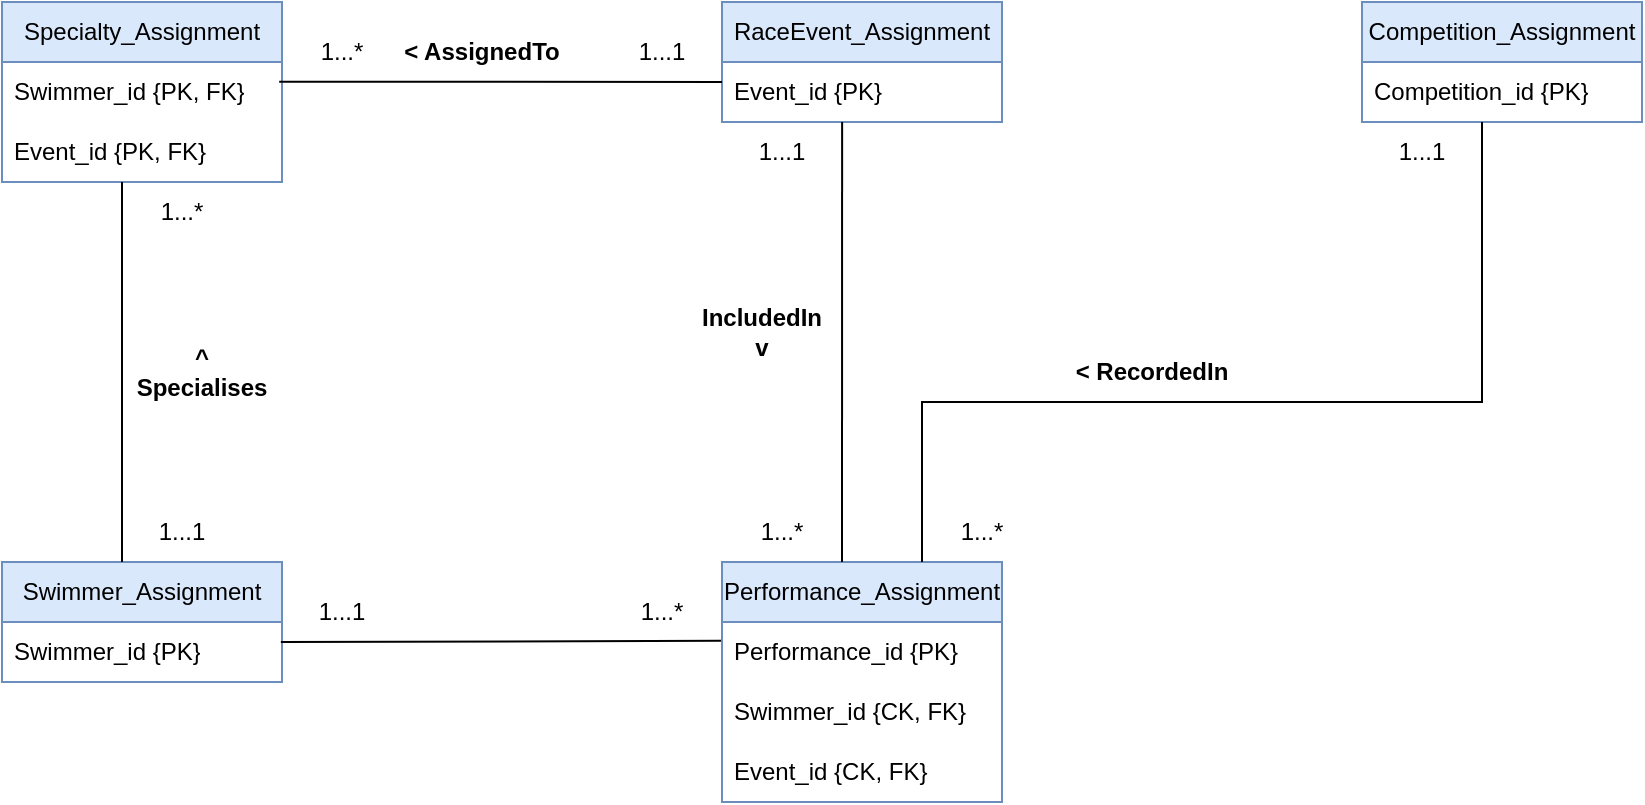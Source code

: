 <mxfile version="21.7.5" type="device">
  <diagram id="waJpu0edEZZizlN4m1Gq" name="Page-1">
    <mxGraphModel dx="2005" dy="694" grid="1" gridSize="10" guides="1" tooltips="1" connect="1" arrows="1" fold="1" page="1" pageScale="1" pageWidth="850" pageHeight="1100" math="0" shadow="0">
      <root>
        <mxCell id="0" />
        <mxCell id="1" parent="0" />
        <mxCell id="SFCwPDroWNbM6d0pitXE-1" value="Swimmer_Assignment" style="swimlane;fontStyle=0;childLayout=stackLayout;horizontal=1;startSize=30;horizontalStack=0;resizeParent=1;resizeParentMax=0;resizeLast=0;collapsible=1;marginBottom=0;whiteSpace=wrap;html=1;fillColor=#dae8fc;strokeColor=#6c8ebf;" vertex="1" parent="1">
          <mxGeometry x="-20" y="400" width="140" height="60" as="geometry" />
        </mxCell>
        <mxCell id="SFCwPDroWNbM6d0pitXE-24" value="" style="endArrow=none;html=1;rounded=0;exitX=-0.002;exitY=0.314;exitDx=0;exitDy=0;exitPerimeter=0;" edge="1" parent="SFCwPDroWNbM6d0pitXE-1" source="SFCwPDroWNbM6d0pitXE-14">
          <mxGeometry width="50" height="50" relative="1" as="geometry">
            <mxPoint x="139.43" y="-150" as="sourcePoint" />
            <mxPoint x="139.43" y="40" as="targetPoint" />
          </mxGeometry>
        </mxCell>
        <mxCell id="SFCwPDroWNbM6d0pitXE-2" value="Swimmer_id {PK}" style="text;strokeColor=none;fillColor=none;align=left;verticalAlign=middle;spacingLeft=4;spacingRight=4;overflow=hidden;points=[[0,0.5],[1,0.5]];portConstraint=eastwest;rotatable=0;whiteSpace=wrap;html=1;" vertex="1" parent="SFCwPDroWNbM6d0pitXE-1">
          <mxGeometry y="30" width="140" height="30" as="geometry" />
        </mxCell>
        <mxCell id="SFCwPDroWNbM6d0pitXE-5" value="RaceEvent_Assignment" style="swimlane;fontStyle=0;childLayout=stackLayout;horizontal=1;startSize=30;horizontalStack=0;resizeParent=1;resizeParentMax=0;resizeLast=0;collapsible=1;marginBottom=0;whiteSpace=wrap;html=1;fillColor=#dae8fc;strokeColor=#6c8ebf;" vertex="1" parent="1">
          <mxGeometry x="340" y="120" width="140" height="60" as="geometry" />
        </mxCell>
        <mxCell id="SFCwPDroWNbM6d0pitXE-6" value="Event_id {PK}" style="text;strokeColor=none;fillColor=none;align=left;verticalAlign=middle;spacingLeft=4;spacingRight=4;overflow=hidden;points=[[0,0.5],[1,0.5]];portConstraint=eastwest;rotatable=0;whiteSpace=wrap;html=1;" vertex="1" parent="SFCwPDroWNbM6d0pitXE-5">
          <mxGeometry y="30" width="140" height="30" as="geometry" />
        </mxCell>
        <mxCell id="SFCwPDroWNbM6d0pitXE-9" value="Competition_Assignment" style="swimlane;fontStyle=0;childLayout=stackLayout;horizontal=1;startSize=30;horizontalStack=0;resizeParent=1;resizeParentMax=0;resizeLast=0;collapsible=1;marginBottom=0;whiteSpace=wrap;html=1;fillColor=#dae8fc;strokeColor=#6c8ebf;" vertex="1" parent="1">
          <mxGeometry x="660" y="120" width="140" height="60" as="geometry" />
        </mxCell>
        <mxCell id="SFCwPDroWNbM6d0pitXE-10" value="Competition_id {PK}" style="text;strokeColor=none;fillColor=none;align=left;verticalAlign=middle;spacingLeft=4;spacingRight=4;overflow=hidden;points=[[0,0.5],[1,0.5]];portConstraint=eastwest;rotatable=0;whiteSpace=wrap;html=1;" vertex="1" parent="SFCwPDroWNbM6d0pitXE-9">
          <mxGeometry y="30" width="140" height="30" as="geometry" />
        </mxCell>
        <mxCell id="SFCwPDroWNbM6d0pitXE-13" value="Performance_Assignment" style="swimlane;fontStyle=0;childLayout=stackLayout;horizontal=1;startSize=30;horizontalStack=0;resizeParent=1;resizeParentMax=0;resizeLast=0;collapsible=1;marginBottom=0;whiteSpace=wrap;html=1;fillColor=#dae8fc;strokeColor=#6c8ebf;" vertex="1" parent="1">
          <mxGeometry x="340" y="400" width="140" height="120" as="geometry" />
        </mxCell>
        <mxCell id="SFCwPDroWNbM6d0pitXE-14" value="Performance_id {PK}" style="text;strokeColor=none;fillColor=none;align=left;verticalAlign=middle;spacingLeft=4;spacingRight=4;overflow=hidden;points=[[0,0.5],[1,0.5]];portConstraint=eastwest;rotatable=0;whiteSpace=wrap;html=1;" vertex="1" parent="SFCwPDroWNbM6d0pitXE-13">
          <mxGeometry y="30" width="140" height="30" as="geometry" />
        </mxCell>
        <mxCell id="SFCwPDroWNbM6d0pitXE-15" value="Swimmer_id {CK, FK}" style="text;strokeColor=none;fillColor=none;align=left;verticalAlign=middle;spacingLeft=4;spacingRight=4;overflow=hidden;points=[[0,0.5],[1,0.5]];portConstraint=eastwest;rotatable=0;whiteSpace=wrap;html=1;" vertex="1" parent="SFCwPDroWNbM6d0pitXE-13">
          <mxGeometry y="60" width="140" height="30" as="geometry" />
        </mxCell>
        <mxCell id="SFCwPDroWNbM6d0pitXE-16" value="Event_id {CK, FK}" style="text;strokeColor=none;fillColor=none;align=left;verticalAlign=middle;spacingLeft=4;spacingRight=4;overflow=hidden;points=[[0,0.5],[1,0.5]];portConstraint=eastwest;rotatable=0;whiteSpace=wrap;html=1;" vertex="1" parent="SFCwPDroWNbM6d0pitXE-13">
          <mxGeometry y="90" width="140" height="30" as="geometry" />
        </mxCell>
        <mxCell id="SFCwPDroWNbM6d0pitXE-17" value="Specialty_Assignment" style="swimlane;fontStyle=0;childLayout=stackLayout;horizontal=1;startSize=30;horizontalStack=0;resizeParent=1;resizeParentMax=0;resizeLast=0;collapsible=1;marginBottom=0;whiteSpace=wrap;html=1;fillColor=#dae8fc;strokeColor=#6c8ebf;" vertex="1" parent="1">
          <mxGeometry x="-20" y="120" width="140" height="90" as="geometry" />
        </mxCell>
        <mxCell id="SFCwPDroWNbM6d0pitXE-18" value="Swimmer_id {PK, FK}" style="text;strokeColor=none;fillColor=none;align=left;verticalAlign=middle;spacingLeft=4;spacingRight=4;overflow=hidden;points=[[0,0.5],[1,0.5]];portConstraint=eastwest;rotatable=0;whiteSpace=wrap;html=1;" vertex="1" parent="SFCwPDroWNbM6d0pitXE-17">
          <mxGeometry y="30" width="140" height="30" as="geometry" />
        </mxCell>
        <mxCell id="SFCwPDroWNbM6d0pitXE-19" value="Event_id {PK, FK}" style="text;strokeColor=none;fillColor=none;align=left;verticalAlign=middle;spacingLeft=4;spacingRight=4;overflow=hidden;points=[[0,0.5],[1,0.5]];portConstraint=eastwest;rotatable=0;whiteSpace=wrap;html=1;" vertex="1" parent="SFCwPDroWNbM6d0pitXE-17">
          <mxGeometry y="60" width="140" height="30" as="geometry" />
        </mxCell>
        <mxCell id="SFCwPDroWNbM6d0pitXE-22" value="" style="endArrow=none;html=1;rounded=0;exitX=0.99;exitY=0.328;exitDx=0;exitDy=0;exitPerimeter=0;" edge="1" parent="1" source="SFCwPDroWNbM6d0pitXE-18">
          <mxGeometry width="50" height="50" relative="1" as="geometry">
            <mxPoint x="290" y="210" as="sourcePoint" />
            <mxPoint x="340" y="160" as="targetPoint" />
          </mxGeometry>
        </mxCell>
        <mxCell id="SFCwPDroWNbM6d0pitXE-23" value="" style="endArrow=none;html=1;rounded=0;exitX=0.99;exitY=0.328;exitDx=0;exitDy=0;exitPerimeter=0;" edge="1" parent="1">
          <mxGeometry width="50" height="50" relative="1" as="geometry">
            <mxPoint x="40" y="210" as="sourcePoint" />
            <mxPoint x="40" y="400" as="targetPoint" />
          </mxGeometry>
        </mxCell>
        <mxCell id="SFCwPDroWNbM6d0pitXE-25" value="" style="endArrow=none;html=1;rounded=0;exitX=0.429;exitY=1;exitDx=0;exitDy=0;exitPerimeter=0;" edge="1" parent="1" source="SFCwPDroWNbM6d0pitXE-6">
          <mxGeometry width="50" height="50" relative="1" as="geometry">
            <mxPoint x="450.57" y="320" as="sourcePoint" />
            <mxPoint x="400" y="400" as="targetPoint" />
          </mxGeometry>
        </mxCell>
        <mxCell id="SFCwPDroWNbM6d0pitXE-26" value="" style="endArrow=none;html=1;rounded=0;" edge="1" parent="1">
          <mxGeometry width="50" height="50" relative="1" as="geometry">
            <mxPoint x="720" y="180" as="sourcePoint" />
            <mxPoint x="440" y="400" as="targetPoint" />
            <Array as="points">
              <mxPoint x="720" y="320" />
              <mxPoint x="440" y="320" />
            </Array>
          </mxGeometry>
        </mxCell>
        <mxCell id="SFCwPDroWNbM6d0pitXE-27" value="1...*" style="text;html=1;strokeColor=none;fillColor=none;align=center;verticalAlign=middle;whiteSpace=wrap;rounded=0;" vertex="1" parent="1">
          <mxGeometry x="120" y="130" width="60" height="30" as="geometry" />
        </mxCell>
        <mxCell id="SFCwPDroWNbM6d0pitXE-28" value="1...1" style="text;html=1;strokeColor=none;fillColor=none;align=center;verticalAlign=middle;whiteSpace=wrap;rounded=0;" vertex="1" parent="1">
          <mxGeometry x="280" y="130" width="60" height="30" as="geometry" />
        </mxCell>
        <mxCell id="SFCwPDroWNbM6d0pitXE-29" value="1...*" style="text;html=1;strokeColor=none;fillColor=none;align=center;verticalAlign=middle;whiteSpace=wrap;rounded=0;" vertex="1" parent="1">
          <mxGeometry x="40" y="210" width="60" height="30" as="geometry" />
        </mxCell>
        <mxCell id="SFCwPDroWNbM6d0pitXE-30" value="1...1" style="text;html=1;strokeColor=none;fillColor=none;align=center;verticalAlign=middle;whiteSpace=wrap;rounded=0;" vertex="1" parent="1">
          <mxGeometry x="40" y="370" width="60" height="30" as="geometry" />
        </mxCell>
        <mxCell id="SFCwPDroWNbM6d0pitXE-31" value="1...1" style="text;html=1;strokeColor=none;fillColor=none;align=center;verticalAlign=middle;whiteSpace=wrap;rounded=0;" vertex="1" parent="1">
          <mxGeometry x="120" y="410" width="60" height="30" as="geometry" />
        </mxCell>
        <mxCell id="SFCwPDroWNbM6d0pitXE-32" value="1...*" style="text;html=1;strokeColor=none;fillColor=none;align=center;verticalAlign=middle;whiteSpace=wrap;rounded=0;" vertex="1" parent="1">
          <mxGeometry x="280" y="410" width="60" height="30" as="geometry" />
        </mxCell>
        <mxCell id="SFCwPDroWNbM6d0pitXE-33" value="1...*" style="text;html=1;strokeColor=none;fillColor=none;align=center;verticalAlign=middle;whiteSpace=wrap;rounded=0;" vertex="1" parent="1">
          <mxGeometry x="340" y="370" width="60" height="30" as="geometry" />
        </mxCell>
        <mxCell id="SFCwPDroWNbM6d0pitXE-34" value="1...*" style="text;html=1;strokeColor=none;fillColor=none;align=center;verticalAlign=middle;whiteSpace=wrap;rounded=0;" vertex="1" parent="1">
          <mxGeometry x="440" y="370" width="60" height="30" as="geometry" />
        </mxCell>
        <mxCell id="SFCwPDroWNbM6d0pitXE-35" value="1...1" style="text;html=1;strokeColor=none;fillColor=none;align=center;verticalAlign=middle;whiteSpace=wrap;rounded=0;" vertex="1" parent="1">
          <mxGeometry x="340" y="180" width="60" height="30" as="geometry" />
        </mxCell>
        <mxCell id="SFCwPDroWNbM6d0pitXE-36" value="1...1" style="text;html=1;strokeColor=none;fillColor=none;align=center;verticalAlign=middle;whiteSpace=wrap;rounded=0;" vertex="1" parent="1">
          <mxGeometry x="660" y="180" width="60" height="30" as="geometry" />
        </mxCell>
        <mxCell id="SFCwPDroWNbM6d0pitXE-37" value="&lt;b&gt;^&lt;br&gt;Specialises&lt;/b&gt;" style="text;html=1;strokeColor=none;fillColor=none;align=center;verticalAlign=middle;whiteSpace=wrap;rounded=0;" vertex="1" parent="1">
          <mxGeometry x="50" y="290" width="60" height="30" as="geometry" />
        </mxCell>
        <mxCell id="SFCwPDroWNbM6d0pitXE-38" value="&lt;b&gt;&amp;lt; AssignedTo&lt;/b&gt;" style="text;html=1;strokeColor=none;fillColor=none;align=center;verticalAlign=middle;whiteSpace=wrap;rounded=0;" vertex="1" parent="1">
          <mxGeometry x="180" y="130" width="80" height="30" as="geometry" />
        </mxCell>
        <mxCell id="SFCwPDroWNbM6d0pitXE-40" value="&lt;b&gt;IncludedIn&lt;br&gt;v&lt;br&gt;&lt;/b&gt;" style="text;html=1;strokeColor=none;fillColor=none;align=center;verticalAlign=middle;whiteSpace=wrap;rounded=0;" vertex="1" parent="1">
          <mxGeometry x="330" y="270" width="60" height="30" as="geometry" />
        </mxCell>
        <mxCell id="SFCwPDroWNbM6d0pitXE-41" value="&lt;b&gt;&amp;lt; RecordedIn&lt;/b&gt;" style="text;html=1;strokeColor=none;fillColor=none;align=center;verticalAlign=middle;whiteSpace=wrap;rounded=0;" vertex="1" parent="1">
          <mxGeometry x="510" y="290" width="90" height="30" as="geometry" />
        </mxCell>
      </root>
    </mxGraphModel>
  </diagram>
</mxfile>
